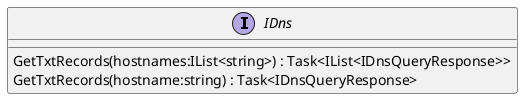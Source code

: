 @startuml
interface IDns {
    GetTxtRecords(hostnames:IList<string>) : Task<IList<IDnsQueryResponse>>
    GetTxtRecords(hostname:string) : Task<IDnsQueryResponse>
}
@enduml
